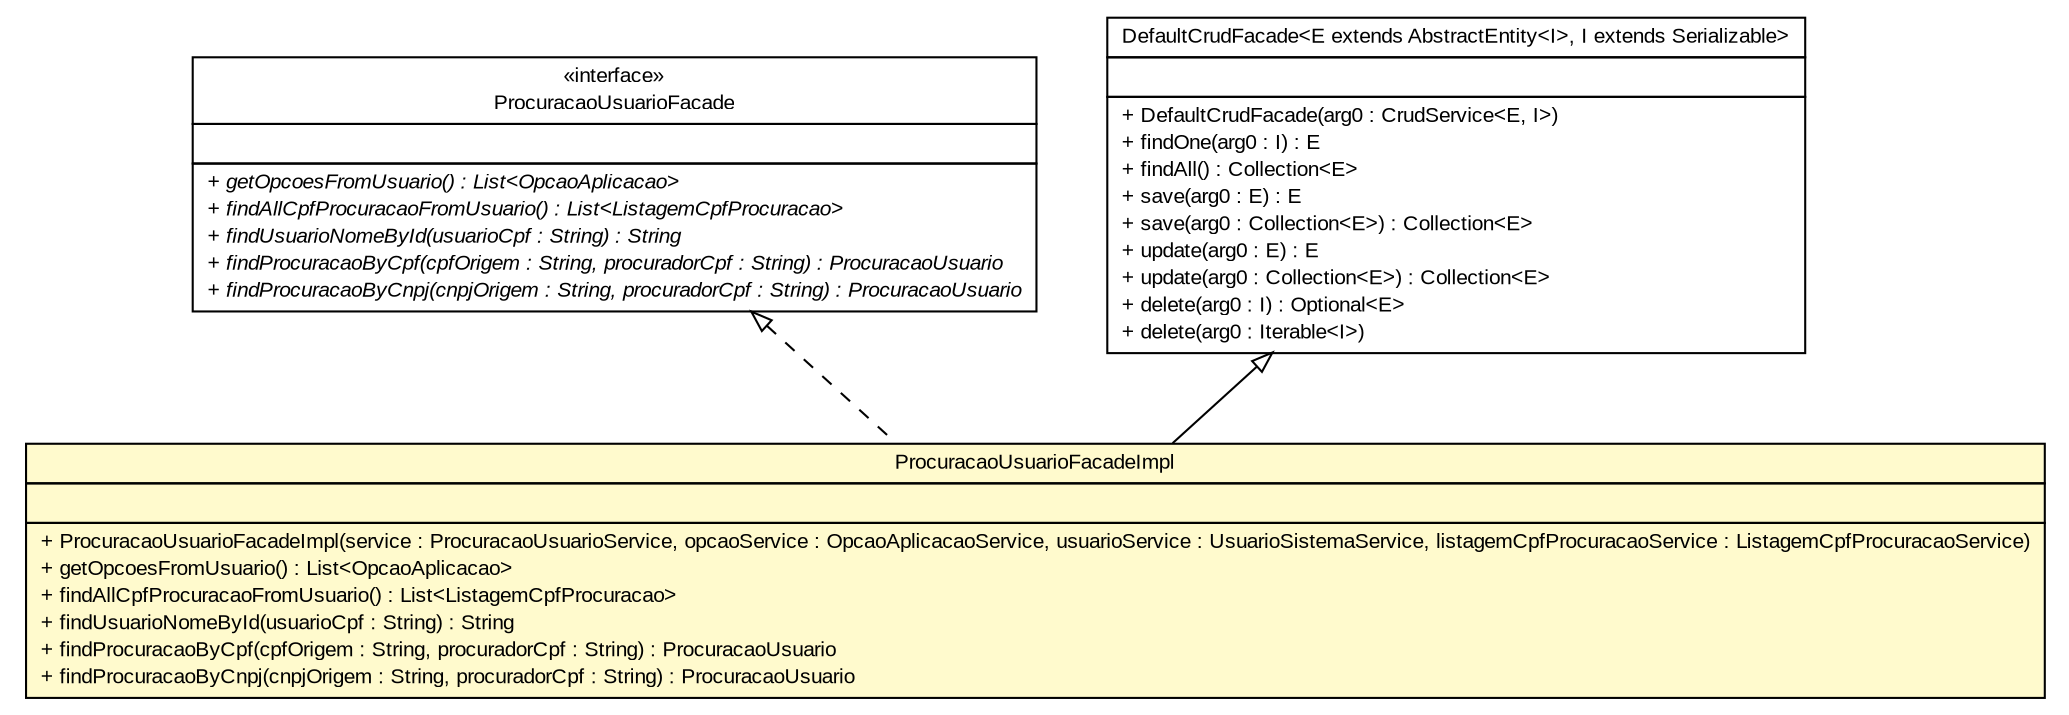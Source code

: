 #!/usr/local/bin/dot
#
# Class diagram 
# Generated by UMLGraph version R5_6 (http://www.umlgraph.org/)
#

digraph G {
	edge [fontname="arial",fontsize=10,labelfontname="arial",labelfontsize=10];
	node [fontname="arial",fontsize=10,shape=plaintext];
	nodesep=0.25;
	ranksep=0.5;
	// br.gov.to.sefaz.seg.business.gestao.facade.ProcuracaoUsuarioFacade
	c41224 [label=<<table title="br.gov.to.sefaz.seg.business.gestao.facade.ProcuracaoUsuarioFacade" border="0" cellborder="1" cellspacing="0" cellpadding="2" port="p" href="../ProcuracaoUsuarioFacade.html">
		<tr><td><table border="0" cellspacing="0" cellpadding="1">
<tr><td align="center" balign="center"> &#171;interface&#187; </td></tr>
<tr><td align="center" balign="center"> ProcuracaoUsuarioFacade </td></tr>
		</table></td></tr>
		<tr><td><table border="0" cellspacing="0" cellpadding="1">
<tr><td align="left" balign="left">  </td></tr>
		</table></td></tr>
		<tr><td><table border="0" cellspacing="0" cellpadding="1">
<tr><td align="left" balign="left"><font face="arial italic" point-size="10.0"> + getOpcoesFromUsuario() : List&lt;OpcaoAplicacao&gt; </font></td></tr>
<tr><td align="left" balign="left"><font face="arial italic" point-size="10.0"> + findAllCpfProcuracaoFromUsuario() : List&lt;ListagemCpfProcuracao&gt; </font></td></tr>
<tr><td align="left" balign="left"><font face="arial italic" point-size="10.0"> + findUsuarioNomeById(usuarioCpf : String) : String </font></td></tr>
<tr><td align="left" balign="left"><font face="arial italic" point-size="10.0"> + findProcuracaoByCpf(cpfOrigem : String, procuradorCpf : String) : ProcuracaoUsuario </font></td></tr>
<tr><td align="left" balign="left"><font face="arial italic" point-size="10.0"> + findProcuracaoByCnpj(cnpjOrigem : String, procuradorCpf : String) : ProcuracaoUsuario </font></td></tr>
		</table></td></tr>
		</table>>, URL="../ProcuracaoUsuarioFacade.html", fontname="arial", fontcolor="black", fontsize=10.0];
	// br.gov.to.sefaz.seg.business.gestao.facade.impl.ProcuracaoUsuarioFacadeImpl
	c41238 [label=<<table title="br.gov.to.sefaz.seg.business.gestao.facade.impl.ProcuracaoUsuarioFacadeImpl" border="0" cellborder="1" cellspacing="0" cellpadding="2" port="p" bgcolor="lemonChiffon" href="./ProcuracaoUsuarioFacadeImpl.html">
		<tr><td><table border="0" cellspacing="0" cellpadding="1">
<tr><td align="center" balign="center"> ProcuracaoUsuarioFacadeImpl </td></tr>
		</table></td></tr>
		<tr><td><table border="0" cellspacing="0" cellpadding="1">
<tr><td align="left" balign="left">  </td></tr>
		</table></td></tr>
		<tr><td><table border="0" cellspacing="0" cellpadding="1">
<tr><td align="left" balign="left"> + ProcuracaoUsuarioFacadeImpl(service : ProcuracaoUsuarioService, opcaoService : OpcaoAplicacaoService, usuarioService : UsuarioSistemaService, listagemCpfProcuracaoService : ListagemCpfProcuracaoService) </td></tr>
<tr><td align="left" balign="left"> + getOpcoesFromUsuario() : List&lt;OpcaoAplicacao&gt; </td></tr>
<tr><td align="left" balign="left"> + findAllCpfProcuracaoFromUsuario() : List&lt;ListagemCpfProcuracao&gt; </td></tr>
<tr><td align="left" balign="left"> + findUsuarioNomeById(usuarioCpf : String) : String </td></tr>
<tr><td align="left" balign="left"> + findProcuracaoByCpf(cpfOrigem : String, procuradorCpf : String) : ProcuracaoUsuario </td></tr>
<tr><td align="left" balign="left"> + findProcuracaoByCnpj(cnpjOrigem : String, procuradorCpf : String) : ProcuracaoUsuario </td></tr>
		</table></td></tr>
		</table>>, URL="./ProcuracaoUsuarioFacadeImpl.html", fontname="arial", fontcolor="black", fontsize=10.0];
	//br.gov.to.sefaz.seg.business.gestao.facade.impl.ProcuracaoUsuarioFacadeImpl extends br.gov.to.sefaz.business.facade.impl.DefaultCrudFacade<br.gov.to.sefaz.seg.persistence.entity.ProcuracaoUsuario, java.lang.Long>
	c41409:p -> c41238:p [dir=back,arrowtail=empty];
	//br.gov.to.sefaz.seg.business.gestao.facade.impl.ProcuracaoUsuarioFacadeImpl implements br.gov.to.sefaz.seg.business.gestao.facade.ProcuracaoUsuarioFacade
	c41224:p -> c41238:p [dir=back,arrowtail=empty,style=dashed];
	// br.gov.to.sefaz.business.facade.impl.DefaultCrudFacade<E extends br.gov.to.sefaz.persistence.entity.AbstractEntity<I>, I extends java.io.Serializable>
	c41409 [label=<<table title="br.gov.to.sefaz.business.facade.impl.DefaultCrudFacade" border="0" cellborder="1" cellspacing="0" cellpadding="2" port="p" href="http://java.sun.com/j2se/1.4.2/docs/api/br/gov/to/sefaz/business/facade/impl/DefaultCrudFacade.html">
		<tr><td><table border="0" cellspacing="0" cellpadding="1">
<tr><td align="center" balign="center"> DefaultCrudFacade&lt;E extends AbstractEntity&lt;I&gt;, I extends Serializable&gt; </td></tr>
		</table></td></tr>
		<tr><td><table border="0" cellspacing="0" cellpadding="1">
<tr><td align="left" balign="left">  </td></tr>
		</table></td></tr>
		<tr><td><table border="0" cellspacing="0" cellpadding="1">
<tr><td align="left" balign="left"> + DefaultCrudFacade(arg0 : CrudService&lt;E, I&gt;) </td></tr>
<tr><td align="left" balign="left"> + findOne(arg0 : I) : E </td></tr>
<tr><td align="left" balign="left"> + findAll() : Collection&lt;E&gt; </td></tr>
<tr><td align="left" balign="left"> + save(arg0 : E) : E </td></tr>
<tr><td align="left" balign="left"> + save(arg0 : Collection&lt;E&gt;) : Collection&lt;E&gt; </td></tr>
<tr><td align="left" balign="left"> + update(arg0 : E) : E </td></tr>
<tr><td align="left" balign="left"> + update(arg0 : Collection&lt;E&gt;) : Collection&lt;E&gt; </td></tr>
<tr><td align="left" balign="left"> + delete(arg0 : I) : Optional&lt;E&gt; </td></tr>
<tr><td align="left" balign="left"> + delete(arg0 : Iterable&lt;I&gt;) </td></tr>
		</table></td></tr>
		</table>>, URL="http://java.sun.com/j2se/1.4.2/docs/api/br/gov/to/sefaz/business/facade/impl/DefaultCrudFacade.html", fontname="arial", fontcolor="black", fontsize=10.0];
}

